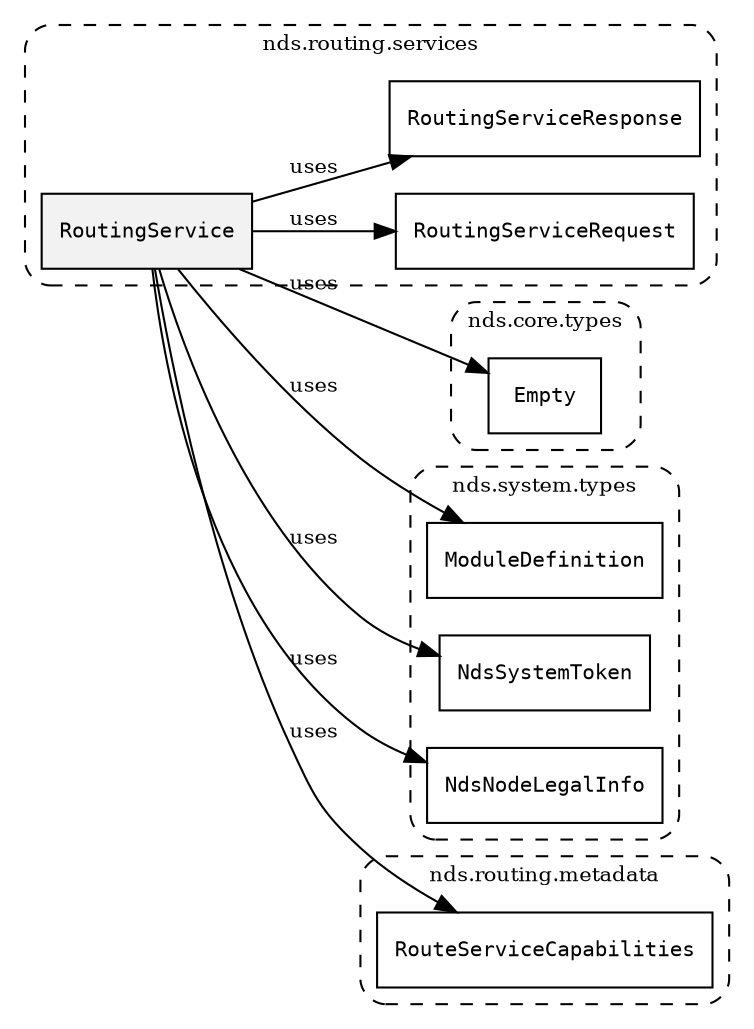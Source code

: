 /**
 * This dot file creates symbol collaboration diagram for RoutingService.
 */
digraph ZSERIO
{
    node [shape=box, fontsize=10];
    rankdir="LR";
    fontsize=10;
    tooltip="RoutingService collaboration diagram";

    subgraph "cluster_nds.routing.services"
    {
        style="dashed, rounded";
        label="nds.routing.services";
        tooltip="Package nds.routing.services";
        href="../../../content/packages/nds.routing.services.html#Package-nds-routing-services";
        target="_parent";

        "RoutingService" [style="filled", fillcolor="#0000000D", target="_parent", label=<<font face="monospace"><table align="center" border="0" cellspacing="0" cellpadding="0"><tr><td href="../../../content/packages/nds.routing.services.html#Service-RoutingService" title="Service defined in nds.routing.services">RoutingService</td></tr></table></font>>];
        "RoutingServiceRequest" [target="_parent", label=<<font face="monospace"><table align="center" border="0" cellspacing="0" cellpadding="0"><tr><td href="../../../content/packages/nds.routing.services.html#Structure-RoutingServiceRequest" title="Structure defined in nds.routing.services">RoutingServiceRequest</td></tr></table></font>>];
        "RoutingServiceResponse" [target="_parent", label=<<font face="monospace"><table align="center" border="0" cellspacing="0" cellpadding="0"><tr><td href="../../../content/packages/nds.routing.services.html#Structure-RoutingServiceResponse" title="Structure defined in nds.routing.services">RoutingServiceResponse</td></tr></table></font>>];
    }

    subgraph "cluster_nds.core.types"
    {
        style="dashed, rounded";
        label="nds.core.types";
        tooltip="Package nds.core.types";
        href="../../../content/packages/nds.core.types.html#Package-nds-core-types";
        target="_parent";

        "Empty" [target="_parent", label=<<font face="monospace"><table align="center" border="0" cellspacing="0" cellpadding="0"><tr><td href="../../../content/packages/nds.core.types.html#Structure-Empty" title="Structure defined in nds.core.types">Empty</td></tr></table></font>>];
    }

    subgraph "cluster_nds.system.types"
    {
        style="dashed, rounded";
        label="nds.system.types";
        tooltip="Package nds.system.types";
        href="../../../content/packages/nds.system.types.html#Package-nds-system-types";
        target="_parent";

        "ModuleDefinition" [target="_parent", label=<<font face="monospace"><table align="center" border="0" cellspacing="0" cellpadding="0"><tr><td href="../../../content/packages/nds.system.types.html#Structure-ModuleDefinition" title="Structure defined in nds.system.types">ModuleDefinition</td></tr></table></font>>];
        "NdsSystemToken" [target="_parent", label=<<font face="monospace"><table align="center" border="0" cellspacing="0" cellpadding="0"><tr><td href="../../../content/packages/nds.system.types.html#Structure-NdsSystemToken" title="Structure defined in nds.system.types">NdsSystemToken</td></tr></table></font>>];
        "NdsNodeLegalInfo" [target="_parent", label=<<font face="monospace"><table align="center" border="0" cellspacing="0" cellpadding="0"><tr><td href="../../../content/packages/nds.system.types.html#Structure-NdsNodeLegalInfo" title="Structure defined in nds.system.types">NdsNodeLegalInfo</td></tr></table></font>>];
    }

    subgraph "cluster_nds.routing.metadata"
    {
        style="dashed, rounded";
        label="nds.routing.metadata";
        tooltip="Package nds.routing.metadata";
        href="../../../content/packages/nds.routing.metadata.html#Package-nds-routing-metadata";
        target="_parent";

        "RouteServiceCapabilities" [target="_parent", label=<<font face="monospace"><table align="center" border="0" cellspacing="0" cellpadding="0"><tr><td href="../../../content/packages/nds.routing.metadata.html#Structure-RouteServiceCapabilities" title="Structure defined in nds.routing.metadata">RouteServiceCapabilities</td></tr></table></font>>];
    }

    "RoutingService" -> "Empty" [label="uses", fontsize=10];
    "RoutingService" -> "ModuleDefinition" [label="uses", fontsize=10];
    "RoutingService" -> "NdsSystemToken" [label="uses", fontsize=10];
    "RoutingService" -> "RouteServiceCapabilities" [label="uses", fontsize=10];
    "RoutingService" -> "NdsNodeLegalInfo" [label="uses", fontsize=10];
    "RoutingService" -> "RoutingServiceRequest" [label="uses", fontsize=10];
    "RoutingService" -> "RoutingServiceResponse" [label="uses", fontsize=10];
}
